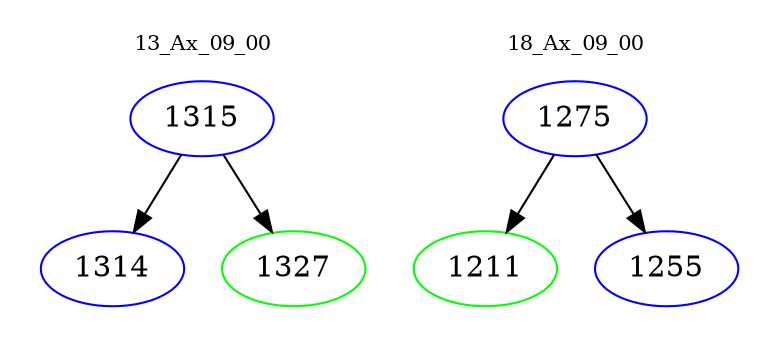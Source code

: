 digraph{
subgraph cluster_0 {
color = white
label = "13_Ax_09_00";
fontsize=10;
T0_1315 [label="1315", color="blue"]
T0_1315 -> T0_1314 [color="black"]
T0_1314 [label="1314", color="blue"]
T0_1315 -> T0_1327 [color="black"]
T0_1327 [label="1327", color="green"]
}
subgraph cluster_1 {
color = white
label = "18_Ax_09_00";
fontsize=10;
T1_1275 [label="1275", color="blue"]
T1_1275 -> T1_1211 [color="black"]
T1_1211 [label="1211", color="green"]
T1_1275 -> T1_1255 [color="black"]
T1_1255 [label="1255", color="blue"]
}
}
